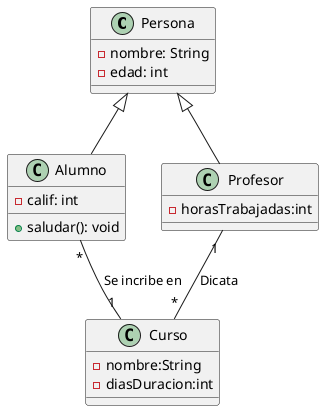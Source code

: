 @startuml
class Persona {
-nombre: String
-edad: int
}

class Alumno extends Persona{
-calif: int
+saludar(): void

}

class Curso{
-nombre:String
-diasDuracion:int
}

class Profesor extends Persona{
-horasTrabajadas:int
}

Alumno "*" -- "1" Curso : Se incribe en
Profesor "1" -- "*" Curso : Dicata

/'
"1": exactamente uno
 "*" o "0..*": muchos
 "0..1": opcional
 "1..*": uno o más
 "2..4": entre 2 y 4
 "1,3,5": valores exactos permitidos
'/
@enduml